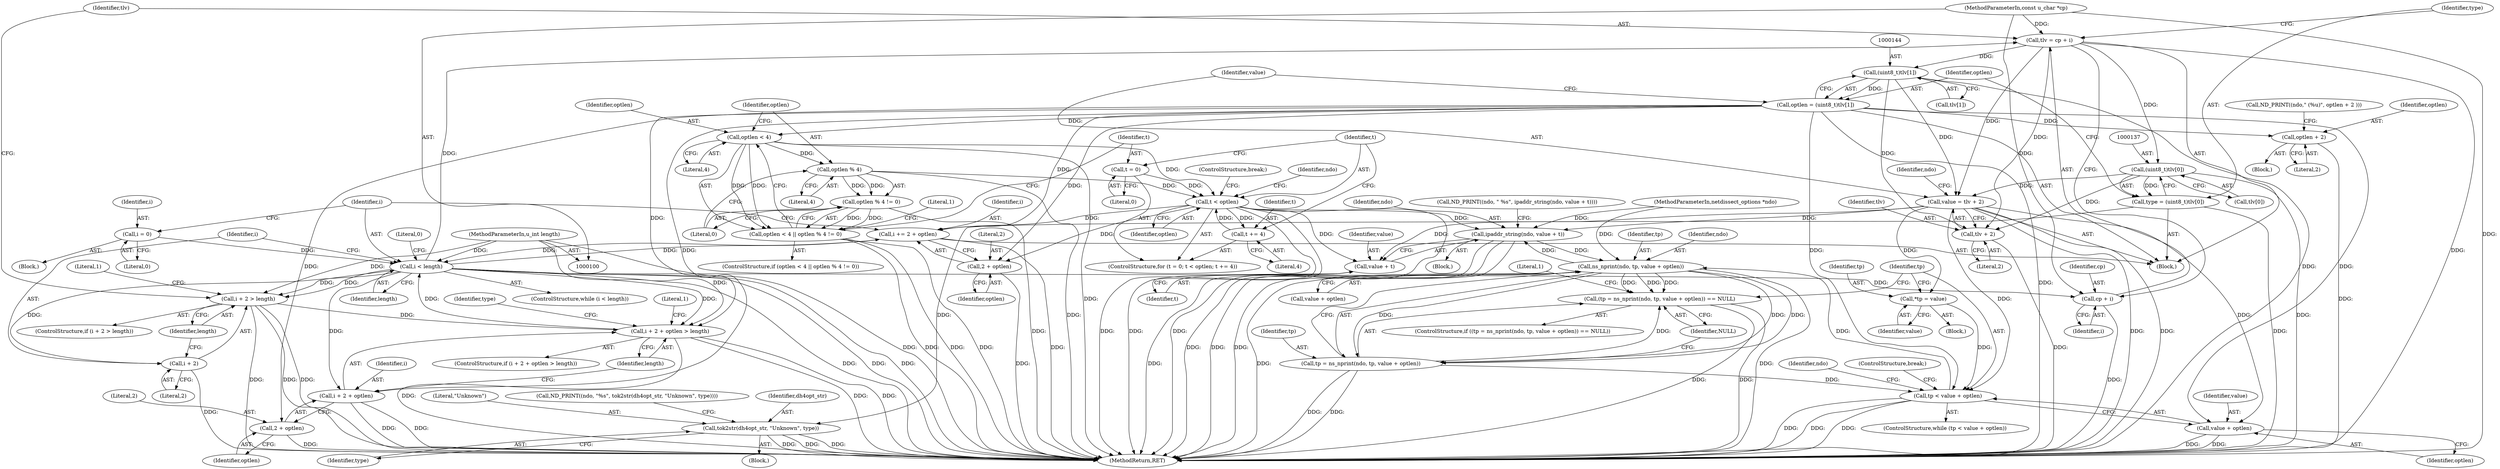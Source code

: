 digraph "0_tcpdump_c2f6833dddecf2d5fb89c9c898eee9981da342ed@integer" {
"1000129" [label="(Call,tlv = cp + i)"];
"1000102" [label="(MethodParameterIn,const u_char *cp)"];
"1000116" [label="(Call,i < length)"];
"1000112" [label="(Call,i = 0)"];
"1000271" [label="(Call,i += 2 + optlen)"];
"1000222" [label="(Call,t < optlen)"];
"1000225" [label="(Call,t += 4)"];
"1000219" [label="(Call,t = 0)"];
"1000206" [label="(Call,optlen < 4)"];
"1000141" [label="(Call,optlen = (uint8_t)tlv[1])"];
"1000143" [label="(Call,(uint8_t)tlv[1])"];
"1000129" [label="(Call,tlv = cp + i)"];
"1000210" [label="(Call,optlen % 4)"];
"1000188" [label="(Call,i + 2 + optlen > length)"];
"1000121" [label="(Call,i + 2 > length)"];
"1000103" [label="(MethodParameterIn,u_int length)"];
"1000136" [label="(Call,(uint8_t)tlv[0])"];
"1000134" [label="(Call,type = (uint8_t)tlv[0])"];
"1000175" [label="(Call,tok2str(dh4opt_str, \"Unknown\", type))"];
"1000148" [label="(Call,value = tlv + 2)"];
"1000233" [label="(Call,ipaddr_string(ndo, value + t))"];
"1000260" [label="(Call,ns_nprint(ndo, tp, value + optlen))"];
"1000257" [label="(Call,(tp = ns_nprint(ndo, tp, value + optlen)) == NULL)"];
"1000258" [label="(Call,tp = ns_nprint(ndo, tp, value + optlen))"];
"1000246" [label="(Call,tp < value + optlen)"];
"1000235" [label="(Call,value + t)"];
"1000242" [label="(Call,*tp = value)"];
"1000248" [label="(Call,value + optlen)"];
"1000150" [label="(Call,tlv + 2)"];
"1000184" [label="(Call,optlen + 2)"];
"1000122" [label="(Call,i + 2)"];
"1000131" [label="(Call,cp + i)"];
"1000189" [label="(Call,i + 2 + optlen)"];
"1000191" [label="(Call,2 + optlen)"];
"1000205" [label="(Call,optlen < 4 || optlen % 4 != 0)"];
"1000209" [label="(Call,optlen % 4 != 0)"];
"1000273" [label="(Call,2 + optlen)"];
"1000249" [label="(Identifier,value)"];
"1000189" [label="(Call,i + 2 + optlen)"];
"1000274" [label="(Literal,2)"];
"1000117" [label="(Identifier,i)"];
"1000199" [label="(Identifier,type)"];
"1000235" [label="(Call,value + t)"];
"1000243" [label="(Identifier,tp)"];
"1000114" [label="(Literal,0)"];
"1000197" [label="(Literal,1)"];
"1000120" [label="(ControlStructure,if (i + 2 > length))"];
"1000207" [label="(Identifier,optlen)"];
"1000230" [label="(Identifier,ndo)"];
"1000191" [label="(Call,2 + optlen)"];
"1000254" [label="(Identifier,ndo)"];
"1000176" [label="(Identifier,dh4opt_str)"];
"1000187" [label="(ControlStructure,if (i + 2 + optlen > length))"];
"1000131" [label="(Call,cp + i)"];
"1000128" [label="(Literal,1)"];
"1000175" [label="(Call,tok2str(dh4opt_str, \"Unknown\", type))"];
"1000218" [label="(ControlStructure,for (t = 0; t < optlen; t += 4))"];
"1000271" [label="(Call,i += 2 + optlen)"];
"1000134" [label="(Call,type = (uint8_t)tlv[0])"];
"1000122" [label="(Call,i + 2)"];
"1000103" [label="(MethodParameterIn,u_int length)"];
"1000188" [label="(Call,i + 2 + optlen > length)"];
"1000116" [label="(Call,i < length)"];
"1000226" [label="(Identifier,t)"];
"1000206" [label="(Call,optlen < 4)"];
"1000277" [label="(Literal,0)"];
"1000125" [label="(Identifier,length)"];
"1000102" [label="(MethodParameterIn,const u_char *cp)"];
"1000204" [label="(ControlStructure,if (optlen < 4 || optlen % 4 != 0))"];
"1000101" [label="(MethodParameterIn,netdissect_options *ndo)"];
"1000182" [label="(Block,)"];
"1000179" [label="(Call,ND_PRINT((ndo,\" (%u)\", optlen + 2 )))"];
"1000136" [label="(Call,(uint8_t)tlv[0])"];
"1000266" [label="(Identifier,NULL)"];
"1000275" [label="(Identifier,optlen)"];
"1000212" [label="(Literal,4)"];
"1000205" [label="(Call,optlen < 4 || optlen % 4 != 0)"];
"1000256" [label="(ControlStructure,if ((tp = ns_nprint(ndo, tp, value + optlen)) == NULL))"];
"1000236" [label="(Identifier,value)"];
"1000118" [label="(Identifier,length)"];
"1000178" [label="(Identifier,type)"];
"1000173" [label="(Block,)"];
"1000150" [label="(Call,tlv + 2)"];
"1000112" [label="(Call,i = 0)"];
"1000227" [label="(Literal,4)"];
"1000246" [label="(Call,tp < value + optlen)"];
"1000238" [label="(ControlStructure,break;)"];
"1000224" [label="(Identifier,optlen)"];
"1000222" [label="(Call,t < optlen)"];
"1000231" [label="(Block,)"];
"1000259" [label="(Identifier,tp)"];
"1000217" [label="(Literal,1)"];
"1000234" [label="(Identifier,ndo)"];
"1000209" [label="(Call,optlen % 4 != 0)"];
"1000143" [label="(Call,(uint8_t)tlv[1])"];
"1000132" [label="(Identifier,cp)"];
"1000105" [label="(Block,)"];
"1000130" [label="(Identifier,tlv)"];
"1000184" [label="(Call,optlen + 2)"];
"1000142" [label="(Identifier,optlen)"];
"1000244" [label="(Identifier,value)"];
"1000221" [label="(Literal,0)"];
"1000151" [label="(Identifier,tlv)"];
"1000237" [label="(Identifier,t)"];
"1000115" [label="(ControlStructure,while (i < length))"];
"1000270" [label="(ControlStructure,break;)"];
"1000240" [label="(Block,)"];
"1000133" [label="(Identifier,i)"];
"1000113" [label="(Identifier,i)"];
"1000141" [label="(Call,optlen = (uint8_t)tlv[1])"];
"1000193" [label="(Identifier,optlen)"];
"1000129" [label="(Call,tlv = cp + i)"];
"1000190" [label="(Identifier,i)"];
"1000186" [label="(Literal,2)"];
"1000208" [label="(Literal,4)"];
"1000257" [label="(Call,(tp = ns_nprint(ndo, tp, value + optlen)) == NULL)"];
"1000211" [label="(Identifier,optlen)"];
"1000272" [label="(Identifier,i)"];
"1000263" [label="(Call,value + optlen)"];
"1000192" [label="(Literal,2)"];
"1000210" [label="(Call,optlen % 4)"];
"1000185" [label="(Identifier,optlen)"];
"1000177" [label="(Literal,\"Unknown\")"];
"1000233" [label="(Call,ipaddr_string(ndo, value + t))"];
"1000155" [label="(Identifier,ndo)"];
"1000248" [label="(Call,value + optlen)"];
"1000247" [label="(Identifier,tp)"];
"1000220" [label="(Identifier,t)"];
"1000138" [label="(Call,tlv[0])"];
"1000219" [label="(Call,t = 0)"];
"1000145" [label="(Call,tlv[1])"];
"1000170" [label="(Call,ND_PRINT((ndo, \"%s\", tok2str(dh4opt_str, \"Unknown\", type))))"];
"1000223" [label="(Identifier,t)"];
"1000278" [label="(MethodReturn,RET)"];
"1000242" [label="(Call,*tp = value)"];
"1000194" [label="(Identifier,length)"];
"1000225" [label="(Call,t += 4)"];
"1000119" [label="(Block,)"];
"1000124" [label="(Literal,2)"];
"1000213" [label="(Literal,0)"];
"1000258" [label="(Call,tp = ns_nprint(ndo, tp, value + optlen))"];
"1000135" [label="(Identifier,type)"];
"1000123" [label="(Identifier,i)"];
"1000260" [label="(Call,ns_nprint(ndo, tp, value + optlen))"];
"1000262" [label="(Identifier,tp)"];
"1000152" [label="(Literal,2)"];
"1000269" [label="(Literal,1)"];
"1000149" [label="(Identifier,value)"];
"1000228" [label="(Call,ND_PRINT((ndo, \" %s\", ipaddr_string(ndo, value + t))))"];
"1000273" [label="(Call,2 + optlen)"];
"1000261" [label="(Identifier,ndo)"];
"1000245" [label="(ControlStructure,while (tp < value + optlen))"];
"1000250" [label="(Identifier,optlen)"];
"1000148" [label="(Call,value = tlv + 2)"];
"1000121" [label="(Call,i + 2 > length)"];
"1000129" -> "1000119"  [label="AST: "];
"1000129" -> "1000131"  [label="CFG: "];
"1000130" -> "1000129"  [label="AST: "];
"1000131" -> "1000129"  [label="AST: "];
"1000135" -> "1000129"  [label="CFG: "];
"1000129" -> "1000278"  [label="DDG: "];
"1000102" -> "1000129"  [label="DDG: "];
"1000116" -> "1000129"  [label="DDG: "];
"1000129" -> "1000136"  [label="DDG: "];
"1000129" -> "1000143"  [label="DDG: "];
"1000129" -> "1000148"  [label="DDG: "];
"1000129" -> "1000150"  [label="DDG: "];
"1000102" -> "1000100"  [label="AST: "];
"1000102" -> "1000278"  [label="DDG: "];
"1000102" -> "1000131"  [label="DDG: "];
"1000116" -> "1000115"  [label="AST: "];
"1000116" -> "1000118"  [label="CFG: "];
"1000117" -> "1000116"  [label="AST: "];
"1000118" -> "1000116"  [label="AST: "];
"1000123" -> "1000116"  [label="CFG: "];
"1000277" -> "1000116"  [label="CFG: "];
"1000116" -> "1000278"  [label="DDG: "];
"1000116" -> "1000278"  [label="DDG: "];
"1000116" -> "1000278"  [label="DDG: "];
"1000112" -> "1000116"  [label="DDG: "];
"1000271" -> "1000116"  [label="DDG: "];
"1000188" -> "1000116"  [label="DDG: "];
"1000103" -> "1000116"  [label="DDG: "];
"1000116" -> "1000121"  [label="DDG: "];
"1000116" -> "1000121"  [label="DDG: "];
"1000116" -> "1000122"  [label="DDG: "];
"1000116" -> "1000131"  [label="DDG: "];
"1000116" -> "1000188"  [label="DDG: "];
"1000116" -> "1000189"  [label="DDG: "];
"1000116" -> "1000271"  [label="DDG: "];
"1000112" -> "1000105"  [label="AST: "];
"1000112" -> "1000114"  [label="CFG: "];
"1000113" -> "1000112"  [label="AST: "];
"1000114" -> "1000112"  [label="AST: "];
"1000117" -> "1000112"  [label="CFG: "];
"1000271" -> "1000119"  [label="AST: "];
"1000271" -> "1000273"  [label="CFG: "];
"1000272" -> "1000271"  [label="AST: "];
"1000273" -> "1000271"  [label="AST: "];
"1000117" -> "1000271"  [label="CFG: "];
"1000271" -> "1000278"  [label="DDG: "];
"1000222" -> "1000271"  [label="DDG: "];
"1000141" -> "1000271"  [label="DDG: "];
"1000222" -> "1000218"  [label="AST: "];
"1000222" -> "1000224"  [label="CFG: "];
"1000223" -> "1000222"  [label="AST: "];
"1000224" -> "1000222"  [label="AST: "];
"1000230" -> "1000222"  [label="CFG: "];
"1000238" -> "1000222"  [label="CFG: "];
"1000222" -> "1000278"  [label="DDG: "];
"1000222" -> "1000278"  [label="DDG: "];
"1000222" -> "1000278"  [label="DDG: "];
"1000225" -> "1000222"  [label="DDG: "];
"1000219" -> "1000222"  [label="DDG: "];
"1000206" -> "1000222"  [label="DDG: "];
"1000210" -> "1000222"  [label="DDG: "];
"1000222" -> "1000225"  [label="DDG: "];
"1000222" -> "1000233"  [label="DDG: "];
"1000222" -> "1000235"  [label="DDG: "];
"1000222" -> "1000273"  [label="DDG: "];
"1000225" -> "1000218"  [label="AST: "];
"1000225" -> "1000227"  [label="CFG: "];
"1000226" -> "1000225"  [label="AST: "];
"1000227" -> "1000225"  [label="AST: "];
"1000223" -> "1000225"  [label="CFG: "];
"1000219" -> "1000218"  [label="AST: "];
"1000219" -> "1000221"  [label="CFG: "];
"1000220" -> "1000219"  [label="AST: "];
"1000221" -> "1000219"  [label="AST: "];
"1000223" -> "1000219"  [label="CFG: "];
"1000206" -> "1000205"  [label="AST: "];
"1000206" -> "1000208"  [label="CFG: "];
"1000207" -> "1000206"  [label="AST: "];
"1000208" -> "1000206"  [label="AST: "];
"1000211" -> "1000206"  [label="CFG: "];
"1000205" -> "1000206"  [label="CFG: "];
"1000206" -> "1000278"  [label="DDG: "];
"1000206" -> "1000205"  [label="DDG: "];
"1000206" -> "1000205"  [label="DDG: "];
"1000141" -> "1000206"  [label="DDG: "];
"1000206" -> "1000210"  [label="DDG: "];
"1000141" -> "1000119"  [label="AST: "];
"1000141" -> "1000143"  [label="CFG: "];
"1000142" -> "1000141"  [label="AST: "];
"1000143" -> "1000141"  [label="AST: "];
"1000149" -> "1000141"  [label="CFG: "];
"1000141" -> "1000278"  [label="DDG: "];
"1000143" -> "1000141"  [label="DDG: "];
"1000141" -> "1000184"  [label="DDG: "];
"1000141" -> "1000188"  [label="DDG: "];
"1000141" -> "1000189"  [label="DDG: "];
"1000141" -> "1000191"  [label="DDG: "];
"1000141" -> "1000246"  [label="DDG: "];
"1000141" -> "1000248"  [label="DDG: "];
"1000141" -> "1000273"  [label="DDG: "];
"1000143" -> "1000145"  [label="CFG: "];
"1000144" -> "1000143"  [label="AST: "];
"1000145" -> "1000143"  [label="AST: "];
"1000143" -> "1000278"  [label="DDG: "];
"1000143" -> "1000148"  [label="DDG: "];
"1000143" -> "1000150"  [label="DDG: "];
"1000210" -> "1000209"  [label="AST: "];
"1000210" -> "1000212"  [label="CFG: "];
"1000211" -> "1000210"  [label="AST: "];
"1000212" -> "1000210"  [label="AST: "];
"1000213" -> "1000210"  [label="CFG: "];
"1000210" -> "1000278"  [label="DDG: "];
"1000210" -> "1000209"  [label="DDG: "];
"1000210" -> "1000209"  [label="DDG: "];
"1000188" -> "1000187"  [label="AST: "];
"1000188" -> "1000194"  [label="CFG: "];
"1000189" -> "1000188"  [label="AST: "];
"1000194" -> "1000188"  [label="AST: "];
"1000197" -> "1000188"  [label="CFG: "];
"1000199" -> "1000188"  [label="CFG: "];
"1000188" -> "1000278"  [label="DDG: "];
"1000188" -> "1000278"  [label="DDG: "];
"1000188" -> "1000278"  [label="DDG: "];
"1000121" -> "1000188"  [label="DDG: "];
"1000103" -> "1000188"  [label="DDG: "];
"1000121" -> "1000120"  [label="AST: "];
"1000121" -> "1000125"  [label="CFG: "];
"1000122" -> "1000121"  [label="AST: "];
"1000125" -> "1000121"  [label="AST: "];
"1000128" -> "1000121"  [label="CFG: "];
"1000130" -> "1000121"  [label="CFG: "];
"1000121" -> "1000278"  [label="DDG: "];
"1000121" -> "1000278"  [label="DDG: "];
"1000121" -> "1000278"  [label="DDG: "];
"1000103" -> "1000121"  [label="DDG: "];
"1000103" -> "1000100"  [label="AST: "];
"1000103" -> "1000278"  [label="DDG: "];
"1000136" -> "1000134"  [label="AST: "];
"1000136" -> "1000138"  [label="CFG: "];
"1000137" -> "1000136"  [label="AST: "];
"1000138" -> "1000136"  [label="AST: "];
"1000134" -> "1000136"  [label="CFG: "];
"1000136" -> "1000278"  [label="DDG: "];
"1000136" -> "1000134"  [label="DDG: "];
"1000136" -> "1000148"  [label="DDG: "];
"1000136" -> "1000150"  [label="DDG: "];
"1000134" -> "1000119"  [label="AST: "];
"1000135" -> "1000134"  [label="AST: "];
"1000142" -> "1000134"  [label="CFG: "];
"1000134" -> "1000278"  [label="DDG: "];
"1000134" -> "1000175"  [label="DDG: "];
"1000175" -> "1000173"  [label="AST: "];
"1000175" -> "1000178"  [label="CFG: "];
"1000176" -> "1000175"  [label="AST: "];
"1000177" -> "1000175"  [label="AST: "];
"1000178" -> "1000175"  [label="AST: "];
"1000170" -> "1000175"  [label="CFG: "];
"1000175" -> "1000278"  [label="DDG: "];
"1000175" -> "1000278"  [label="DDG: "];
"1000175" -> "1000278"  [label="DDG: "];
"1000148" -> "1000119"  [label="AST: "];
"1000148" -> "1000150"  [label="CFG: "];
"1000149" -> "1000148"  [label="AST: "];
"1000150" -> "1000148"  [label="AST: "];
"1000155" -> "1000148"  [label="CFG: "];
"1000148" -> "1000278"  [label="DDG: "];
"1000148" -> "1000278"  [label="DDG: "];
"1000148" -> "1000233"  [label="DDG: "];
"1000148" -> "1000235"  [label="DDG: "];
"1000148" -> "1000242"  [label="DDG: "];
"1000148" -> "1000246"  [label="DDG: "];
"1000148" -> "1000248"  [label="DDG: "];
"1000233" -> "1000231"  [label="AST: "];
"1000233" -> "1000235"  [label="CFG: "];
"1000234" -> "1000233"  [label="AST: "];
"1000235" -> "1000233"  [label="AST: "];
"1000228" -> "1000233"  [label="CFG: "];
"1000233" -> "1000278"  [label="DDG: "];
"1000233" -> "1000278"  [label="DDG: "];
"1000233" -> "1000278"  [label="DDG: "];
"1000260" -> "1000233"  [label="DDG: "];
"1000101" -> "1000233"  [label="DDG: "];
"1000233" -> "1000260"  [label="DDG: "];
"1000260" -> "1000258"  [label="AST: "];
"1000260" -> "1000263"  [label="CFG: "];
"1000261" -> "1000260"  [label="AST: "];
"1000262" -> "1000260"  [label="AST: "];
"1000263" -> "1000260"  [label="AST: "];
"1000258" -> "1000260"  [label="CFG: "];
"1000260" -> "1000278"  [label="DDG: "];
"1000260" -> "1000278"  [label="DDG: "];
"1000260" -> "1000257"  [label="DDG: "];
"1000260" -> "1000257"  [label="DDG: "];
"1000260" -> "1000257"  [label="DDG: "];
"1000260" -> "1000258"  [label="DDG: "];
"1000260" -> "1000258"  [label="DDG: "];
"1000260" -> "1000258"  [label="DDG: "];
"1000101" -> "1000260"  [label="DDG: "];
"1000246" -> "1000260"  [label="DDG: "];
"1000257" -> "1000256"  [label="AST: "];
"1000257" -> "1000266"  [label="CFG: "];
"1000258" -> "1000257"  [label="AST: "];
"1000266" -> "1000257"  [label="AST: "];
"1000247" -> "1000257"  [label="CFG: "];
"1000269" -> "1000257"  [label="CFG: "];
"1000257" -> "1000278"  [label="DDG: "];
"1000257" -> "1000278"  [label="DDG: "];
"1000258" -> "1000257"  [label="DDG: "];
"1000259" -> "1000258"  [label="AST: "];
"1000266" -> "1000258"  [label="CFG: "];
"1000258" -> "1000278"  [label="DDG: "];
"1000258" -> "1000278"  [label="DDG: "];
"1000258" -> "1000246"  [label="DDG: "];
"1000246" -> "1000245"  [label="AST: "];
"1000246" -> "1000248"  [label="CFG: "];
"1000247" -> "1000246"  [label="AST: "];
"1000248" -> "1000246"  [label="AST: "];
"1000254" -> "1000246"  [label="CFG: "];
"1000270" -> "1000246"  [label="CFG: "];
"1000246" -> "1000278"  [label="DDG: "];
"1000246" -> "1000278"  [label="DDG: "];
"1000246" -> "1000278"  [label="DDG: "];
"1000242" -> "1000246"  [label="DDG: "];
"1000235" -> "1000237"  [label="CFG: "];
"1000236" -> "1000235"  [label="AST: "];
"1000237" -> "1000235"  [label="AST: "];
"1000235" -> "1000278"  [label="DDG: "];
"1000242" -> "1000240"  [label="AST: "];
"1000242" -> "1000244"  [label="CFG: "];
"1000243" -> "1000242"  [label="AST: "];
"1000244" -> "1000242"  [label="AST: "];
"1000247" -> "1000242"  [label="CFG: "];
"1000248" -> "1000250"  [label="CFG: "];
"1000249" -> "1000248"  [label="AST: "];
"1000250" -> "1000248"  [label="AST: "];
"1000248" -> "1000278"  [label="DDG: "];
"1000248" -> "1000278"  [label="DDG: "];
"1000150" -> "1000152"  [label="CFG: "];
"1000151" -> "1000150"  [label="AST: "];
"1000152" -> "1000150"  [label="AST: "];
"1000150" -> "1000278"  [label="DDG: "];
"1000184" -> "1000182"  [label="AST: "];
"1000184" -> "1000186"  [label="CFG: "];
"1000185" -> "1000184"  [label="AST: "];
"1000186" -> "1000184"  [label="AST: "];
"1000179" -> "1000184"  [label="CFG: "];
"1000184" -> "1000278"  [label="DDG: "];
"1000122" -> "1000124"  [label="CFG: "];
"1000123" -> "1000122"  [label="AST: "];
"1000124" -> "1000122"  [label="AST: "];
"1000125" -> "1000122"  [label="CFG: "];
"1000122" -> "1000278"  [label="DDG: "];
"1000131" -> "1000133"  [label="CFG: "];
"1000132" -> "1000131"  [label="AST: "];
"1000133" -> "1000131"  [label="AST: "];
"1000131" -> "1000278"  [label="DDG: "];
"1000189" -> "1000191"  [label="CFG: "];
"1000190" -> "1000189"  [label="AST: "];
"1000191" -> "1000189"  [label="AST: "];
"1000194" -> "1000189"  [label="CFG: "];
"1000189" -> "1000278"  [label="DDG: "];
"1000189" -> "1000278"  [label="DDG: "];
"1000191" -> "1000193"  [label="CFG: "];
"1000192" -> "1000191"  [label="AST: "];
"1000193" -> "1000191"  [label="AST: "];
"1000191" -> "1000278"  [label="DDG: "];
"1000205" -> "1000204"  [label="AST: "];
"1000205" -> "1000209"  [label="CFG: "];
"1000209" -> "1000205"  [label="AST: "];
"1000217" -> "1000205"  [label="CFG: "];
"1000220" -> "1000205"  [label="CFG: "];
"1000205" -> "1000278"  [label="DDG: "];
"1000205" -> "1000278"  [label="DDG: "];
"1000205" -> "1000278"  [label="DDG: "];
"1000209" -> "1000205"  [label="DDG: "];
"1000209" -> "1000205"  [label="DDG: "];
"1000209" -> "1000213"  [label="CFG: "];
"1000213" -> "1000209"  [label="AST: "];
"1000209" -> "1000278"  [label="DDG: "];
"1000273" -> "1000275"  [label="CFG: "];
"1000274" -> "1000273"  [label="AST: "];
"1000275" -> "1000273"  [label="AST: "];
"1000273" -> "1000278"  [label="DDG: "];
}
